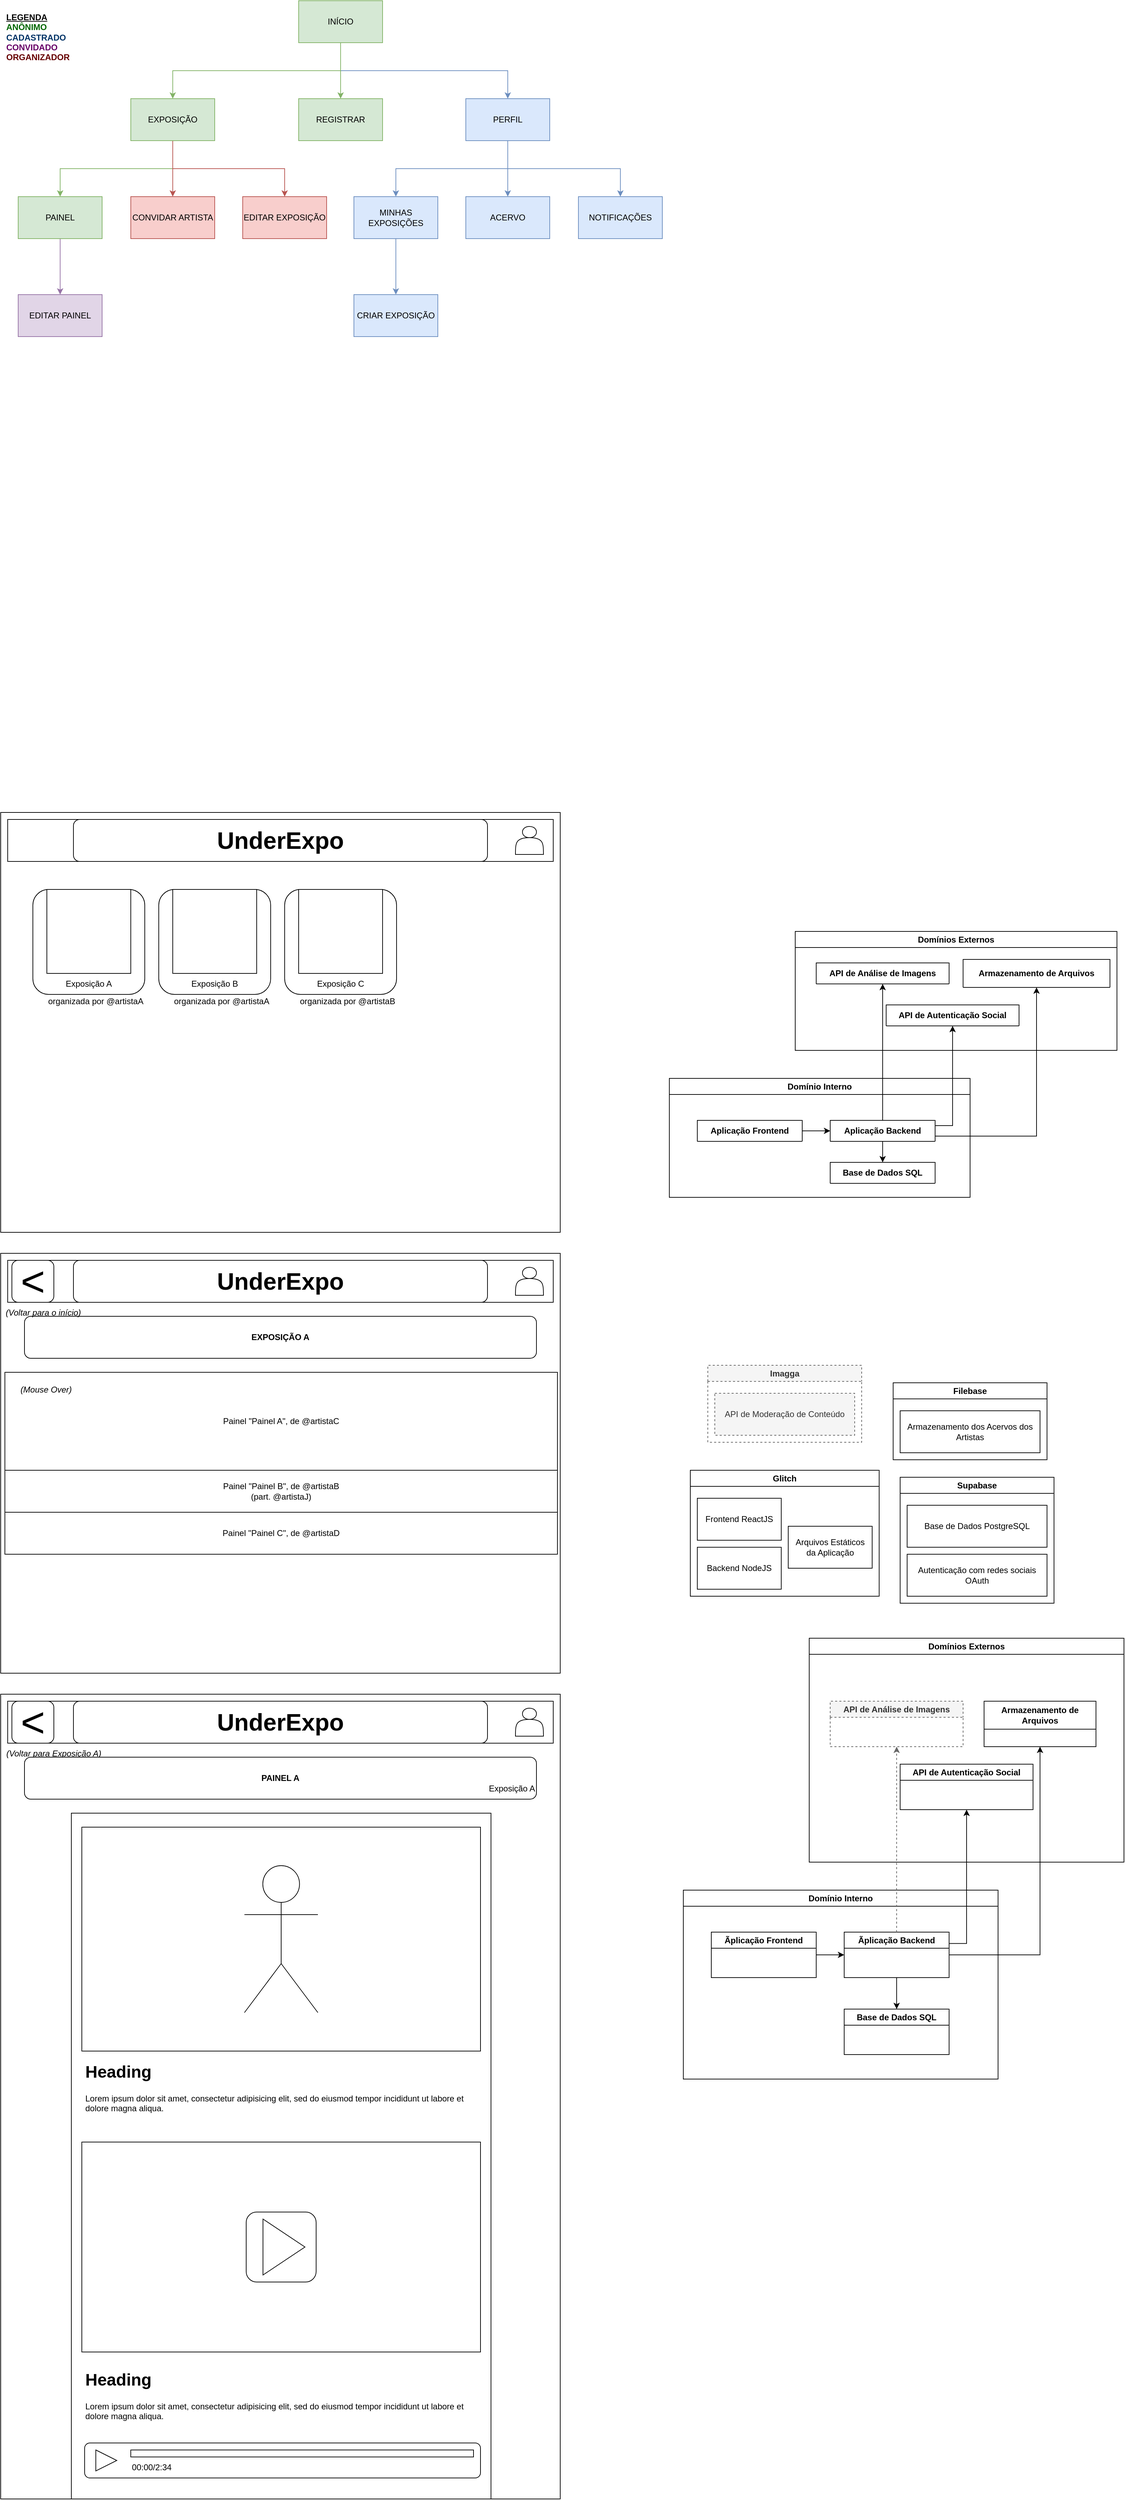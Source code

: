 <mxfile version="21.6.8" type="github">
  <diagram name="Página-1" id="jZxrRITYODzHujeGRhK7">
    <mxGraphModel dx="1393" dy="1935" grid="1" gridSize="10" guides="1" tooltips="1" connect="1" arrows="1" fold="1" page="1" pageScale="1" pageWidth="827" pageHeight="1169" math="0" shadow="0">
      <root>
        <mxCell id="0" />
        <mxCell id="1" parent="0" />
        <mxCell id="nsG4SFN4w8CyHGUnCmbV-1" value="" style="rounded=0;whiteSpace=wrap;html=1;" parent="1" vertex="1">
          <mxGeometry x="14" y="20" width="800" height="600" as="geometry" />
        </mxCell>
        <mxCell id="nsG4SFN4w8CyHGUnCmbV-2" value="" style="rounded=0;whiteSpace=wrap;html=1;" parent="1" vertex="1">
          <mxGeometry x="24" y="30" width="780" height="60" as="geometry" />
        </mxCell>
        <mxCell id="nsG4SFN4w8CyHGUnCmbV-3" value="" style="shape=actor;whiteSpace=wrap;html=1;" parent="1" vertex="1">
          <mxGeometry x="750" y="40" width="40" height="40" as="geometry" />
        </mxCell>
        <mxCell id="nsG4SFN4w8CyHGUnCmbV-12" value="" style="group" parent="1" vertex="1" connectable="0">
          <mxGeometry x="60" y="130" width="160" height="170" as="geometry" />
        </mxCell>
        <mxCell id="nsG4SFN4w8CyHGUnCmbV-4" value="" style="rounded=1;whiteSpace=wrap;html=1;" parent="nsG4SFN4w8CyHGUnCmbV-12" vertex="1">
          <mxGeometry width="160" height="150" as="geometry" />
        </mxCell>
        <mxCell id="nsG4SFN4w8CyHGUnCmbV-5" value="" style="whiteSpace=wrap;html=1;aspect=fixed;" parent="nsG4SFN4w8CyHGUnCmbV-12" vertex="1">
          <mxGeometry x="20" width="120" height="120" as="geometry" />
        </mxCell>
        <mxCell id="nsG4SFN4w8CyHGUnCmbV-6" value="Exposição A" style="text;html=1;strokeColor=none;fillColor=none;align=center;verticalAlign=middle;whiteSpace=wrap;rounded=0;" parent="nsG4SFN4w8CyHGUnCmbV-12" vertex="1">
          <mxGeometry x="20" y="120" width="120" height="30" as="geometry" />
        </mxCell>
        <mxCell id="nsG4SFN4w8CyHGUnCmbV-7" value="organizada por @artistaA" style="text;html=1;strokeColor=none;fillColor=none;align=center;verticalAlign=middle;whiteSpace=wrap;rounded=0;" parent="nsG4SFN4w8CyHGUnCmbV-12" vertex="1">
          <mxGeometry x="20" y="150" width="140" height="20" as="geometry" />
        </mxCell>
        <mxCell id="nsG4SFN4w8CyHGUnCmbV-13" value="" style="group" parent="1" vertex="1" connectable="0">
          <mxGeometry x="240" y="130" width="160" height="170" as="geometry" />
        </mxCell>
        <mxCell id="nsG4SFN4w8CyHGUnCmbV-14" value="" style="rounded=1;whiteSpace=wrap;html=1;" parent="nsG4SFN4w8CyHGUnCmbV-13" vertex="1">
          <mxGeometry width="160" height="150" as="geometry" />
        </mxCell>
        <mxCell id="nsG4SFN4w8CyHGUnCmbV-15" value="" style="whiteSpace=wrap;html=1;aspect=fixed;" parent="nsG4SFN4w8CyHGUnCmbV-13" vertex="1">
          <mxGeometry x="20" width="120" height="120" as="geometry" />
        </mxCell>
        <mxCell id="nsG4SFN4w8CyHGUnCmbV-16" value="Exposição B" style="text;html=1;strokeColor=none;fillColor=none;align=center;verticalAlign=middle;whiteSpace=wrap;rounded=0;" parent="nsG4SFN4w8CyHGUnCmbV-13" vertex="1">
          <mxGeometry x="20" y="120" width="120" height="30" as="geometry" />
        </mxCell>
        <mxCell id="nsG4SFN4w8CyHGUnCmbV-17" value="organizada por @artistaA" style="text;html=1;strokeColor=none;fillColor=none;align=center;verticalAlign=middle;whiteSpace=wrap;rounded=0;" parent="nsG4SFN4w8CyHGUnCmbV-13" vertex="1">
          <mxGeometry x="20" y="150" width="140" height="20" as="geometry" />
        </mxCell>
        <mxCell id="nsG4SFN4w8CyHGUnCmbV-18" value="" style="group" parent="1" vertex="1" connectable="0">
          <mxGeometry x="420" y="130" width="160" height="170" as="geometry" />
        </mxCell>
        <mxCell id="nsG4SFN4w8CyHGUnCmbV-19" value="" style="rounded=1;whiteSpace=wrap;html=1;" parent="nsG4SFN4w8CyHGUnCmbV-18" vertex="1">
          <mxGeometry width="160" height="150" as="geometry" />
        </mxCell>
        <mxCell id="nsG4SFN4w8CyHGUnCmbV-20" value="" style="whiteSpace=wrap;html=1;aspect=fixed;" parent="nsG4SFN4w8CyHGUnCmbV-18" vertex="1">
          <mxGeometry x="20" width="120" height="120" as="geometry" />
        </mxCell>
        <mxCell id="nsG4SFN4w8CyHGUnCmbV-21" value="Exposição C" style="text;html=1;strokeColor=none;fillColor=none;align=center;verticalAlign=middle;whiteSpace=wrap;rounded=0;" parent="nsG4SFN4w8CyHGUnCmbV-18" vertex="1">
          <mxGeometry x="20" y="120" width="120" height="30" as="geometry" />
        </mxCell>
        <mxCell id="nsG4SFN4w8CyHGUnCmbV-22" value="organizada por @artistaB" style="text;html=1;strokeColor=none;fillColor=none;align=center;verticalAlign=middle;whiteSpace=wrap;rounded=0;" parent="nsG4SFN4w8CyHGUnCmbV-18" vertex="1">
          <mxGeometry x="20" y="150" width="140" height="20" as="geometry" />
        </mxCell>
        <mxCell id="nsG4SFN4w8CyHGUnCmbV-23" value="" style="rounded=0;whiteSpace=wrap;html=1;" parent="1" vertex="1">
          <mxGeometry x="14" y="650" width="800" height="600" as="geometry" />
        </mxCell>
        <mxCell id="nsG4SFN4w8CyHGUnCmbV-24" value="" style="rounded=0;whiteSpace=wrap;html=1;" parent="1" vertex="1">
          <mxGeometry x="24" y="660" width="780" height="60" as="geometry" />
        </mxCell>
        <mxCell id="nsG4SFN4w8CyHGUnCmbV-25" value="" style="shape=actor;whiteSpace=wrap;html=1;" parent="1" vertex="1">
          <mxGeometry x="750" y="670" width="40" height="40" as="geometry" />
        </mxCell>
        <mxCell id="nsG4SFN4w8CyHGUnCmbV-41" value="Painel &quot;Painel A&quot;, de @artistaC" style="rounded=0;whiteSpace=wrap;html=1;" parent="1" vertex="1">
          <mxGeometry x="20" y="820" width="790" height="140" as="geometry" />
        </mxCell>
        <mxCell id="nsG4SFN4w8CyHGUnCmbV-42" value="Painel &quot;Painel B&quot;, de @artistaB&lt;br&gt;(part. @artistaJ)" style="rounded=0;whiteSpace=wrap;html=1;" parent="1" vertex="1">
          <mxGeometry x="20" y="960" width="790" height="60" as="geometry" />
        </mxCell>
        <mxCell id="nsG4SFN4w8CyHGUnCmbV-43" value="Painel &quot;Painel C&quot;, de @artistaD" style="rounded=0;whiteSpace=wrap;html=1;" parent="1" vertex="1">
          <mxGeometry x="20" y="1020" width="790" height="60" as="geometry" />
        </mxCell>
        <mxCell id="YdURDwBkvDnr7bcNllAU-1" value="(Mouse Over)" style="text;html=1;strokeColor=none;fillColor=none;align=center;verticalAlign=middle;whiteSpace=wrap;rounded=0;fontStyle=2" parent="1" vertex="1">
          <mxGeometry x="24" y="830" width="110" height="30" as="geometry" />
        </mxCell>
        <mxCell id="YdURDwBkvDnr7bcNllAU-2" value="" style="rounded=0;whiteSpace=wrap;html=1;" parent="1" vertex="1">
          <mxGeometry x="14" y="1280" width="800" height="1150" as="geometry" />
        </mxCell>
        <mxCell id="YdURDwBkvDnr7bcNllAU-3" value="" style="rounded=0;whiteSpace=wrap;html=1;" parent="1" vertex="1">
          <mxGeometry x="24" y="1290" width="780" height="60" as="geometry" />
        </mxCell>
        <mxCell id="YdURDwBkvDnr7bcNllAU-4" value="" style="shape=actor;whiteSpace=wrap;html=1;" parent="1" vertex="1">
          <mxGeometry x="750" y="1300" width="40" height="40" as="geometry" />
        </mxCell>
        <mxCell id="YdURDwBkvDnr7bcNllAU-5" value="" style="rounded=0;whiteSpace=wrap;html=1;" parent="1" vertex="1">
          <mxGeometry x="115" y="1450" width="600" height="980" as="geometry" />
        </mxCell>
        <mxCell id="YdURDwBkvDnr7bcNllAU-9" value="&amp;lt;" style="rounded=1;whiteSpace=wrap;html=1;fontSize=60;fontStyle=0" parent="1" vertex="1">
          <mxGeometry x="30" y="660" width="60" height="60" as="geometry" />
        </mxCell>
        <mxCell id="YdURDwBkvDnr7bcNllAU-11" value="EXPOSIÇÃO A" style="rounded=1;whiteSpace=wrap;html=1;fontStyle=1" parent="1" vertex="1">
          <mxGeometry x="48" y="740" width="732" height="60" as="geometry" />
        </mxCell>
        <mxCell id="YdURDwBkvDnr7bcNllAU-12" value="UnderExpo" style="rounded=1;whiteSpace=wrap;html=1;fontSize=34;fontStyle=1" parent="1" vertex="1">
          <mxGeometry x="118" y="30" width="592" height="60" as="geometry" />
        </mxCell>
        <mxCell id="YdURDwBkvDnr7bcNllAU-13" value="UnderExpo" style="rounded=1;whiteSpace=wrap;html=1;fontSize=34;fontStyle=1" parent="1" vertex="1">
          <mxGeometry x="118" y="660" width="592" height="60" as="geometry" />
        </mxCell>
        <mxCell id="YdURDwBkvDnr7bcNllAU-10" value="(Voltar para o início)" style="text;html=1;strokeColor=none;fillColor=none;align=center;verticalAlign=middle;whiteSpace=wrap;rounded=0;fontStyle=2" parent="1" vertex="1">
          <mxGeometry x="20" y="720" width="110" height="30" as="geometry" />
        </mxCell>
        <mxCell id="YdURDwBkvDnr7bcNllAU-14" value="&amp;lt;" style="rounded=1;whiteSpace=wrap;html=1;fontSize=60;fontStyle=0" parent="1" vertex="1">
          <mxGeometry x="30" y="1290" width="60" height="60" as="geometry" />
        </mxCell>
        <mxCell id="YdURDwBkvDnr7bcNllAU-15" value="(Voltar para Exposição A)" style="text;html=1;strokeColor=none;fillColor=none;align=center;verticalAlign=middle;whiteSpace=wrap;rounded=0;fontStyle=2" parent="1" vertex="1">
          <mxGeometry x="20" y="1350" width="140" height="30" as="geometry" />
        </mxCell>
        <mxCell id="YdURDwBkvDnr7bcNllAU-16" value="UnderExpo" style="rounded=1;whiteSpace=wrap;html=1;fontSize=34;fontStyle=1" parent="1" vertex="1">
          <mxGeometry x="118" y="1290" width="592" height="60" as="geometry" />
        </mxCell>
        <mxCell id="YdURDwBkvDnr7bcNllAU-17" value="&lt;b&gt;PAINEL A&lt;/b&gt;" style="rounded=1;whiteSpace=wrap;html=1;" parent="1" vertex="1">
          <mxGeometry x="48" y="1370" width="732" height="60" as="geometry" />
        </mxCell>
        <mxCell id="YdURDwBkvDnr7bcNllAU-18" value="Exposição A" style="text;html=1;strokeColor=none;fillColor=none;align=center;verticalAlign=middle;whiteSpace=wrap;rounded=0;" parent="1" vertex="1">
          <mxGeometry x="710" y="1400" width="70" height="30" as="geometry" />
        </mxCell>
        <mxCell id="YdURDwBkvDnr7bcNllAU-19" value="" style="rounded=0;whiteSpace=wrap;html=1;" parent="1" vertex="1">
          <mxGeometry x="130" y="1470" width="570" height="320" as="geometry" />
        </mxCell>
        <mxCell id="YdURDwBkvDnr7bcNllAU-22" value="&lt;h1&gt;Heading&lt;/h1&gt;&lt;p&gt;Lorem ipsum dolor sit amet, consectetur adipisicing elit, sed do eiusmod tempor incididunt ut labore et dolore magna aliqua.&lt;/p&gt;" style="text;html=1;strokeColor=none;fillColor=none;spacing=5;spacingTop=-20;whiteSpace=wrap;overflow=hidden;rounded=0;" parent="1" vertex="1">
          <mxGeometry x="130" y="1800" width="570" height="90" as="geometry" />
        </mxCell>
        <mxCell id="YdURDwBkvDnr7bcNllAU-23" value="" style="shape=umlActor;verticalLabelPosition=bottom;verticalAlign=top;html=1;outlineConnect=0;" parent="1" vertex="1">
          <mxGeometry x="362.5" y="1525" width="105" height="210" as="geometry" />
        </mxCell>
        <mxCell id="YdURDwBkvDnr7bcNllAU-26" value="" style="rounded=0;whiteSpace=wrap;html=1;" parent="1" vertex="1">
          <mxGeometry x="130" y="1920" width="570" height="300" as="geometry" />
        </mxCell>
        <mxCell id="YdURDwBkvDnr7bcNllAU-28" value="" style="rounded=1;whiteSpace=wrap;html=1;" parent="1" vertex="1">
          <mxGeometry x="365" y="2020" width="100" height="100" as="geometry" />
        </mxCell>
        <mxCell id="YdURDwBkvDnr7bcNllAU-27" value="" style="triangle;whiteSpace=wrap;html=1;" parent="1" vertex="1">
          <mxGeometry x="389" y="2030" width="60" height="80" as="geometry" />
        </mxCell>
        <mxCell id="eiwopz54YtpzqFGHvRDo-4" value="Domínio Interno" style="swimlane;whiteSpace=wrap;html=1;" parent="1" vertex="1">
          <mxGeometry x="970" y="400" width="430" height="170" as="geometry">
            <mxRectangle x="970" y="220" width="130" height="30" as="alternateBounds" />
          </mxGeometry>
        </mxCell>
        <mxCell id="eiwopz54YtpzqFGHvRDo-2" value="Aplicação Backend" style="swimlane;whiteSpace=wrap;html=1;startSize=30;" parent="eiwopz54YtpzqFGHvRDo-4" vertex="1" collapsed="1">
          <mxGeometry x="230" y="60" width="150" height="30" as="geometry">
            <mxRectangle x="230" y="60" width="150" height="65" as="alternateBounds" />
          </mxGeometry>
        </mxCell>
        <mxCell id="eiwopz54YtpzqFGHvRDo-5" value="Base de Dados SQL" style="swimlane;whiteSpace=wrap;html=1;startSize=30;" parent="eiwopz54YtpzqFGHvRDo-4" vertex="1" collapsed="1">
          <mxGeometry x="230" y="120" width="150" height="30" as="geometry">
            <mxRectangle x="230" y="170" width="150" height="65" as="alternateBounds" />
          </mxGeometry>
        </mxCell>
        <mxCell id="eiwopz54YtpzqFGHvRDo-6" value="" style="edgeStyle=orthogonalEdgeStyle;rounded=0;orthogonalLoop=1;jettySize=auto;html=1;entryX=0.5;entryY=0;entryDx=0;entryDy=0;exitX=0.5;exitY=1;exitDx=0;exitDy=0;" parent="eiwopz54YtpzqFGHvRDo-4" source="eiwopz54YtpzqFGHvRDo-2" target="eiwopz54YtpzqFGHvRDo-5" edge="1">
          <mxGeometry relative="1" as="geometry" />
        </mxCell>
        <mxCell id="eiwopz54YtpzqFGHvRDo-1" value="Aplicação Frontend" style="swimlane;whiteSpace=wrap;html=1;startSize=30;" parent="eiwopz54YtpzqFGHvRDo-4" vertex="1" collapsed="1">
          <mxGeometry x="40" y="60" width="150" height="30" as="geometry">
            <mxRectangle x="40" y="60" width="150" height="65" as="alternateBounds" />
          </mxGeometry>
        </mxCell>
        <mxCell id="eiwopz54YtpzqFGHvRDo-3" value="" style="edgeStyle=orthogonalEdgeStyle;rounded=0;orthogonalLoop=1;jettySize=auto;html=1;" parent="eiwopz54YtpzqFGHvRDo-4" source="eiwopz54YtpzqFGHvRDo-1" target="eiwopz54YtpzqFGHvRDo-2" edge="1">
          <mxGeometry relative="1" as="geometry" />
        </mxCell>
        <mxCell id="eiwopz54YtpzqFGHvRDo-9" value="" style="edgeStyle=orthogonalEdgeStyle;rounded=0;orthogonalLoop=1;jettySize=auto;html=1;exitX=1;exitY=0.75;exitDx=0;exitDy=0;" parent="1" source="eiwopz54YtpzqFGHvRDo-2" target="eiwopz54YtpzqFGHvRDo-8" edge="1">
          <mxGeometry relative="1" as="geometry" />
        </mxCell>
        <mxCell id="eiwopz54YtpzqFGHvRDo-12" value="" style="edgeStyle=orthogonalEdgeStyle;rounded=0;orthogonalLoop=1;jettySize=auto;html=1;" parent="1" source="eiwopz54YtpzqFGHvRDo-2" target="eiwopz54YtpzqFGHvRDo-11" edge="1">
          <mxGeometry relative="1" as="geometry" />
        </mxCell>
        <mxCell id="eiwopz54YtpzqFGHvRDo-13" value="Domínios Externos" style="swimlane;whiteSpace=wrap;html=1;" parent="1" vertex="1">
          <mxGeometry x="1150" y="190" width="460" height="170" as="geometry">
            <mxRectangle x="1150" width="150" height="30" as="alternateBounds" />
          </mxGeometry>
        </mxCell>
        <mxCell id="eiwopz54YtpzqFGHvRDo-8" value="Armazenamento de Arquivos" style="swimlane;whiteSpace=wrap;html=1;startSize=40;" parent="eiwopz54YtpzqFGHvRDo-13" vertex="1" collapsed="1">
          <mxGeometry x="240" y="40" width="210" height="40" as="geometry">
            <mxRectangle x="250" y="90" width="160" height="65" as="alternateBounds" />
          </mxGeometry>
        </mxCell>
        <mxCell id="eiwopz54YtpzqFGHvRDo-11" value="API de Análise de Imagens" style="swimlane;whiteSpace=wrap;html=1;startSize=30;" parent="eiwopz54YtpzqFGHvRDo-13" vertex="1" collapsed="1">
          <mxGeometry x="30" y="45" width="190" height="30" as="geometry">
            <mxRectangle x="30" y="90" width="190" height="65" as="alternateBounds" />
          </mxGeometry>
        </mxCell>
        <mxCell id="Npy8uSVx4knMwKaDxJxd-1" value="API de Autenticação Social" style="swimlane;whiteSpace=wrap;html=1;startSize=30;" parent="eiwopz54YtpzqFGHvRDo-13" vertex="1" collapsed="1">
          <mxGeometry x="130" y="105" width="190" height="30" as="geometry">
            <mxRectangle x="130" y="180" width="190" height="65" as="alternateBounds" />
          </mxGeometry>
        </mxCell>
        <mxCell id="Npy8uSVx4knMwKaDxJxd-2" style="edgeStyle=orthogonalEdgeStyle;rounded=0;orthogonalLoop=1;jettySize=auto;html=1;exitX=1;exitY=0.25;exitDx=0;exitDy=0;entryX=0.5;entryY=1;entryDx=0;entryDy=0;" parent="1" source="eiwopz54YtpzqFGHvRDo-2" target="Npy8uSVx4knMwKaDxJxd-1" edge="1">
          <mxGeometry relative="1" as="geometry" />
        </mxCell>
        <mxCell id="Npy8uSVx4knMwKaDxJxd-3" value="Glitch" style="swimlane;whiteSpace=wrap;html=1;" parent="1" vertex="1">
          <mxGeometry x="1000" y="960" width="270" height="180" as="geometry" />
        </mxCell>
        <mxCell id="Npy8uSVx4knMwKaDxJxd-4" value="Frontend ReactJS" style="rounded=0;whiteSpace=wrap;html=1;" parent="Npy8uSVx4knMwKaDxJxd-3" vertex="1">
          <mxGeometry x="10" y="40" width="120" height="60" as="geometry" />
        </mxCell>
        <mxCell id="Npy8uSVx4knMwKaDxJxd-5" value="Backend NodeJS" style="rounded=0;whiteSpace=wrap;html=1;" parent="Npy8uSVx4knMwKaDxJxd-3" vertex="1">
          <mxGeometry x="10" y="110" width="120" height="60" as="geometry" />
        </mxCell>
        <mxCell id="Npy8uSVx4knMwKaDxJxd-6" value="Arquivos Estáticos&lt;br&gt;da Aplicação" style="rounded=0;whiteSpace=wrap;html=1;" parent="Npy8uSVx4knMwKaDxJxd-3" vertex="1">
          <mxGeometry x="140" y="80" width="120" height="60" as="geometry" />
        </mxCell>
        <mxCell id="Npy8uSVx4knMwKaDxJxd-7" value="Imagga" style="swimlane;whiteSpace=wrap;html=1;dashed=1;fillColor=#f5f5f5;fontColor=#333333;strokeColor=#666666;" parent="1" vertex="1">
          <mxGeometry x="1025" y="810" width="220" height="110" as="geometry" />
        </mxCell>
        <mxCell id="Npy8uSVx4knMwKaDxJxd-8" value="API de Moderação de Conteúdo" style="rounded=0;whiteSpace=wrap;html=1;dashed=1;fillColor=#f5f5f5;fontColor=#333333;strokeColor=#666666;" parent="Npy8uSVx4knMwKaDxJxd-7" vertex="1">
          <mxGeometry x="10" y="40" width="200" height="60" as="geometry" />
        </mxCell>
        <mxCell id="Npy8uSVx4knMwKaDxJxd-12" value="Filebase" style="swimlane;whiteSpace=wrap;html=1;" parent="1" vertex="1">
          <mxGeometry x="1290" y="835" width="220" height="110" as="geometry" />
        </mxCell>
        <mxCell id="Npy8uSVx4knMwKaDxJxd-13" value="Armazenamento dos Acervos dos Artistas" style="rounded=0;whiteSpace=wrap;html=1;" parent="Npy8uSVx4knMwKaDxJxd-12" vertex="1">
          <mxGeometry x="10" y="40" width="200" height="60" as="geometry" />
        </mxCell>
        <mxCell id="Npy8uSVx4knMwKaDxJxd-14" value="Supabase" style="swimlane;whiteSpace=wrap;html=1;" parent="1" vertex="1">
          <mxGeometry x="1300" y="970" width="220" height="180" as="geometry" />
        </mxCell>
        <mxCell id="Npy8uSVx4knMwKaDxJxd-15" value="Base de Dados PostgreSQL" style="rounded=0;whiteSpace=wrap;html=1;" parent="Npy8uSVx4knMwKaDxJxd-14" vertex="1">
          <mxGeometry x="10" y="40" width="200" height="60" as="geometry" />
        </mxCell>
        <mxCell id="Npy8uSVx4knMwKaDxJxd-16" value="Autenticação com redes sociais OAuth" style="rounded=0;whiteSpace=wrap;html=1;" parent="Npy8uSVx4knMwKaDxJxd-14" vertex="1">
          <mxGeometry x="10" y="110" width="200" height="60" as="geometry" />
        </mxCell>
        <mxCell id="Npy8uSVx4knMwKaDxJxd-17" value="Domínio Interno" style="swimlane;whiteSpace=wrap;html=1;" parent="1" vertex="1">
          <mxGeometry x="990" y="1560" width="450" height="270" as="geometry">
            <mxRectangle x="970" y="220" width="130" height="30" as="alternateBounds" />
          </mxGeometry>
        </mxCell>
        <mxCell id="Npy8uSVx4knMwKaDxJxd-18" value="Ãplicação Backend" style="swimlane;whiteSpace=wrap;html=1;" parent="Npy8uSVx4knMwKaDxJxd-17" vertex="1">
          <mxGeometry x="230" y="60" width="150" height="65" as="geometry" />
        </mxCell>
        <mxCell id="Npy8uSVx4knMwKaDxJxd-19" value="Base de Dados SQL" style="swimlane;whiteSpace=wrap;html=1;" parent="Npy8uSVx4knMwKaDxJxd-17" vertex="1">
          <mxGeometry x="230" y="170" width="150" height="65" as="geometry">
            <mxRectangle x="230" y="170" width="150" height="30" as="alternateBounds" />
          </mxGeometry>
        </mxCell>
        <mxCell id="Npy8uSVx4knMwKaDxJxd-20" value="" style="edgeStyle=orthogonalEdgeStyle;rounded=0;orthogonalLoop=1;jettySize=auto;html=1;entryX=0.5;entryY=0;entryDx=0;entryDy=0;exitX=0.5;exitY=1;exitDx=0;exitDy=0;" parent="Npy8uSVx4knMwKaDxJxd-17" source="Npy8uSVx4knMwKaDxJxd-18" target="Npy8uSVx4knMwKaDxJxd-19" edge="1">
          <mxGeometry relative="1" as="geometry" />
        </mxCell>
        <mxCell id="Npy8uSVx4knMwKaDxJxd-21" value="Ãplicação Frontend" style="swimlane;whiteSpace=wrap;html=1;" parent="Npy8uSVx4knMwKaDxJxd-17" vertex="1">
          <mxGeometry x="40" y="60" width="150" height="65" as="geometry" />
        </mxCell>
        <mxCell id="Npy8uSVx4knMwKaDxJxd-22" value="" style="edgeStyle=orthogonalEdgeStyle;rounded=0;orthogonalLoop=1;jettySize=auto;html=1;" parent="Npy8uSVx4knMwKaDxJxd-17" source="Npy8uSVx4knMwKaDxJxd-21" target="Npy8uSVx4knMwKaDxJxd-18" edge="1">
          <mxGeometry relative="1" as="geometry" />
        </mxCell>
        <mxCell id="Npy8uSVx4knMwKaDxJxd-23" value="" style="edgeStyle=orthogonalEdgeStyle;rounded=0;orthogonalLoop=1;jettySize=auto;html=1;" parent="1" source="Npy8uSVx4knMwKaDxJxd-18" target="Npy8uSVx4knMwKaDxJxd-26" edge="1">
          <mxGeometry relative="1" as="geometry" />
        </mxCell>
        <mxCell id="Npy8uSVx4knMwKaDxJxd-24" value="" style="edgeStyle=orthogonalEdgeStyle;rounded=0;orthogonalLoop=1;jettySize=auto;html=1;dashed=1;fillColor=#f5f5f5;strokeColor=#666666;" parent="1" source="Npy8uSVx4knMwKaDxJxd-18" target="Npy8uSVx4knMwKaDxJxd-27" edge="1">
          <mxGeometry relative="1" as="geometry" />
        </mxCell>
        <mxCell id="Npy8uSVx4knMwKaDxJxd-25" value="Domínios Externos" style="swimlane;whiteSpace=wrap;html=1;" parent="1" vertex="1">
          <mxGeometry x="1170" y="1200" width="450" height="320" as="geometry">
            <mxRectangle x="1150" width="150" height="30" as="alternateBounds" />
          </mxGeometry>
        </mxCell>
        <mxCell id="Npy8uSVx4knMwKaDxJxd-26" value="Armazenamento de Arquivos" style="swimlane;whiteSpace=wrap;html=1;startSize=40;" parent="Npy8uSVx4knMwKaDxJxd-25" vertex="1">
          <mxGeometry x="250" y="90" width="160" height="65" as="geometry" />
        </mxCell>
        <mxCell id="Npy8uSVx4knMwKaDxJxd-27" value="API de Análise de Imagens" style="swimlane;whiteSpace=wrap;html=1;fillColor=#f5f5f5;fontColor=#333333;strokeColor=#666666;dashed=1;" parent="Npy8uSVx4knMwKaDxJxd-25" vertex="1">
          <mxGeometry x="30" y="90" width="190" height="65" as="geometry" />
        </mxCell>
        <mxCell id="Npy8uSVx4knMwKaDxJxd-28" value="API de Autenticação Social" style="swimlane;whiteSpace=wrap;html=1;" parent="Npy8uSVx4knMwKaDxJxd-25" vertex="1">
          <mxGeometry x="130" y="180" width="190" height="65" as="geometry" />
        </mxCell>
        <mxCell id="Npy8uSVx4knMwKaDxJxd-29" style="edgeStyle=orthogonalEdgeStyle;rounded=0;orthogonalLoop=1;jettySize=auto;html=1;exitX=1;exitY=0.25;exitDx=0;exitDy=0;entryX=0.5;entryY=1;entryDx=0;entryDy=0;" parent="1" source="Npy8uSVx4knMwKaDxJxd-18" target="Npy8uSVx4knMwKaDxJxd-28" edge="1">
          <mxGeometry relative="1" as="geometry" />
        </mxCell>
        <mxCell id="Npy8uSVx4knMwKaDxJxd-30" value="&lt;h1&gt;Heading&lt;/h1&gt;&lt;p&gt;Lorem ipsum dolor sit amet, consectetur adipisicing elit, sed do eiusmod tempor incididunt ut labore et dolore magna aliqua.&lt;/p&gt;" style="text;html=1;strokeColor=none;fillColor=none;spacing=5;spacingTop=-20;whiteSpace=wrap;overflow=hidden;rounded=0;" parent="1" vertex="1">
          <mxGeometry x="130" y="2240" width="570" height="90" as="geometry" />
        </mxCell>
        <mxCell id="Npy8uSVx4knMwKaDxJxd-31" value="" style="rounded=1;whiteSpace=wrap;html=1;" parent="1" vertex="1">
          <mxGeometry x="134" y="2350" width="566" height="50" as="geometry" />
        </mxCell>
        <mxCell id="Npy8uSVx4knMwKaDxJxd-32" value="" style="triangle;whiteSpace=wrap;html=1;" parent="1" vertex="1">
          <mxGeometry x="150" y="2360" width="30" height="30" as="geometry" />
        </mxCell>
        <mxCell id="Npy8uSVx4knMwKaDxJxd-33" value="" style="rounded=0;whiteSpace=wrap;html=1;" parent="1" vertex="1">
          <mxGeometry x="200" y="2360" width="490" height="10" as="geometry" />
        </mxCell>
        <mxCell id="Npy8uSVx4knMwKaDxJxd-35" value="00:00/2:34" style="text;html=1;strokeColor=none;fillColor=none;align=center;verticalAlign=middle;whiteSpace=wrap;rounded=0;" parent="1" vertex="1">
          <mxGeometry x="200" y="2370" width="60" height="30" as="geometry" />
        </mxCell>
        <mxCell id="k7rSNHdwuy9ZK3j56ABv-4" value="" style="edgeStyle=orthogonalEdgeStyle;rounded=0;orthogonalLoop=1;jettySize=auto;html=1;exitX=0.5;exitY=1;exitDx=0;exitDy=0;fillColor=#d5e8d4;strokeColor=#82b366;" edge="1" parent="1" source="k7rSNHdwuy9ZK3j56ABv-2" target="k7rSNHdwuy9ZK3j56ABv-3">
          <mxGeometry relative="1" as="geometry" />
        </mxCell>
        <mxCell id="k7rSNHdwuy9ZK3j56ABv-8" value="" style="edgeStyle=orthogonalEdgeStyle;rounded=0;orthogonalLoop=1;jettySize=auto;html=1;fillColor=#dae8fc;strokeColor=#6c8ebf;exitX=0.5;exitY=1;exitDx=0;exitDy=0;" edge="1" parent="1" source="k7rSNHdwuy9ZK3j56ABv-2" target="k7rSNHdwuy9ZK3j56ABv-7">
          <mxGeometry relative="1" as="geometry" />
        </mxCell>
        <mxCell id="k7rSNHdwuy9ZK3j56ABv-23" value="" style="edgeStyle=orthogonalEdgeStyle;rounded=0;orthogonalLoop=1;jettySize=auto;html=1;fillColor=#d5e8d4;strokeColor=#82b366;" edge="1" parent="1" source="k7rSNHdwuy9ZK3j56ABv-2" target="k7rSNHdwuy9ZK3j56ABv-22">
          <mxGeometry relative="1" as="geometry" />
        </mxCell>
        <mxCell id="k7rSNHdwuy9ZK3j56ABv-37" value="" style="edgeStyle=orthogonalEdgeStyle;rounded=0;orthogonalLoop=1;jettySize=auto;html=1;fillColor=#dae8fc;strokeColor=#6c8ebf;exitX=0.5;exitY=1;exitDx=0;exitDy=0;" edge="1" parent="1" source="k7rSNHdwuy9ZK3j56ABv-7" target="k7rSNHdwuy9ZK3j56ABv-36">
          <mxGeometry relative="1" as="geometry" />
        </mxCell>
        <mxCell id="k7rSNHdwuy9ZK3j56ABv-2" value="INÍCIO" style="rounded=0;whiteSpace=wrap;html=1;fillColor=#d5e8d4;strokeColor=#82b366;" vertex="1" parent="1">
          <mxGeometry x="440" y="-1140" width="120" height="60" as="geometry" />
        </mxCell>
        <mxCell id="k7rSNHdwuy9ZK3j56ABv-6" value="" style="edgeStyle=orthogonalEdgeStyle;rounded=0;orthogonalLoop=1;jettySize=auto;html=1;fillColor=#d5e8d4;strokeColor=#82b366;exitX=0.5;exitY=1;exitDx=0;exitDy=0;" edge="1" parent="1" source="k7rSNHdwuy9ZK3j56ABv-3" target="k7rSNHdwuy9ZK3j56ABv-5">
          <mxGeometry relative="1" as="geometry" />
        </mxCell>
        <mxCell id="k7rSNHdwuy9ZK3j56ABv-15" value="" style="edgeStyle=orthogonalEdgeStyle;rounded=0;orthogonalLoop=1;jettySize=auto;html=1;exitX=0.5;exitY=1;exitDx=0;exitDy=0;fillColor=#f8cecc;strokeColor=#b85450;" edge="1" parent="1" source="k7rSNHdwuy9ZK3j56ABv-3" target="k7rSNHdwuy9ZK3j56ABv-14">
          <mxGeometry relative="1" as="geometry" />
        </mxCell>
        <mxCell id="k7rSNHdwuy9ZK3j56ABv-34" value="" style="edgeStyle=orthogonalEdgeStyle;rounded=0;orthogonalLoop=1;jettySize=auto;html=1;exitX=0.5;exitY=1;exitDx=0;exitDy=0;fillColor=#f8cecc;strokeColor=#b85450;" edge="1" parent="1" source="k7rSNHdwuy9ZK3j56ABv-3" target="k7rSNHdwuy9ZK3j56ABv-33">
          <mxGeometry relative="1" as="geometry" />
        </mxCell>
        <mxCell id="k7rSNHdwuy9ZK3j56ABv-3" value="EXPOSIÇÃO" style="rounded=0;whiteSpace=wrap;html=1;fillColor=#d5e8d4;strokeColor=#82b366;" vertex="1" parent="1">
          <mxGeometry x="200" y="-1000" width="120" height="60" as="geometry" />
        </mxCell>
        <mxCell id="k7rSNHdwuy9ZK3j56ABv-21" value="" style="edgeStyle=orthogonalEdgeStyle;rounded=0;orthogonalLoop=1;jettySize=auto;html=1;fillColor=#e1d5e7;strokeColor=#9673a6;" edge="1" parent="1" source="k7rSNHdwuy9ZK3j56ABv-5" target="k7rSNHdwuy9ZK3j56ABv-20">
          <mxGeometry relative="1" as="geometry" />
        </mxCell>
        <mxCell id="k7rSNHdwuy9ZK3j56ABv-5" value="PAINEL" style="rounded=0;whiteSpace=wrap;html=1;fillColor=#d5e8d4;strokeColor=#82b366;" vertex="1" parent="1">
          <mxGeometry x="39" y="-860" width="120" height="60" as="geometry" />
        </mxCell>
        <mxCell id="k7rSNHdwuy9ZK3j56ABv-10" value="" style="edgeStyle=orthogonalEdgeStyle;rounded=0;orthogonalLoop=1;jettySize=auto;html=1;fillColor=#dae8fc;strokeColor=#6c8ebf;" edge="1" parent="1" source="k7rSNHdwuy9ZK3j56ABv-7" target="k7rSNHdwuy9ZK3j56ABv-9">
          <mxGeometry relative="1" as="geometry" />
        </mxCell>
        <mxCell id="k7rSNHdwuy9ZK3j56ABv-41" style="edgeStyle=orthogonalEdgeStyle;rounded=0;orthogonalLoop=1;jettySize=auto;html=1;exitX=0.5;exitY=1;exitDx=0;exitDy=0;entryX=0.5;entryY=0;entryDx=0;entryDy=0;fillColor=#dae8fc;strokeColor=#6c8ebf;" edge="1" parent="1" source="k7rSNHdwuy9ZK3j56ABv-7" target="k7rSNHdwuy9ZK3j56ABv-24">
          <mxGeometry relative="1" as="geometry" />
        </mxCell>
        <mxCell id="k7rSNHdwuy9ZK3j56ABv-7" value="PERFIL" style="rounded=0;whiteSpace=wrap;html=1;fillColor=#dae8fc;strokeColor=#6c8ebf;" vertex="1" parent="1">
          <mxGeometry x="679" y="-1000" width="120" height="60" as="geometry" />
        </mxCell>
        <mxCell id="k7rSNHdwuy9ZK3j56ABv-9" value="ACERVO" style="rounded=0;whiteSpace=wrap;html=1;fillColor=#dae8fc;strokeColor=#6c8ebf;" vertex="1" parent="1">
          <mxGeometry x="679" y="-860" width="120" height="60" as="geometry" />
        </mxCell>
        <mxCell id="k7rSNHdwuy9ZK3j56ABv-13" value="&lt;b&gt;&lt;br&gt;&lt;u&gt;LEGENDA&lt;/u&gt;&lt;br&gt;&lt;font color=&quot;#006600&quot;&gt;ANÔNIMO&lt;/font&gt;&lt;br&gt;&lt;font color=&quot;#003366&quot;&gt;CADASTRADO&lt;/font&gt;&lt;font color=&quot;#330000&quot;&gt;&lt;br&gt;&lt;/font&gt;&lt;font color=&quot;#660066&quot;&gt;CONVIDADO&lt;/font&gt;&lt;br&gt;&lt;font color=&quot;#660000&quot;&gt;ORGANIZADOR&lt;/font&gt;&lt;/b&gt;&lt;font color=&quot;#190033&quot;&gt;&lt;br&gt;&lt;/font&gt;" style="text;html=1;strokeColor=none;fillColor=none;align=left;verticalAlign=middle;whiteSpace=wrap;rounded=0;" vertex="1" parent="1">
          <mxGeometry x="20" y="-1140" width="100" height="90" as="geometry" />
        </mxCell>
        <mxCell id="k7rSNHdwuy9ZK3j56ABv-14" value="EDITAR EXPOSIÇÃO" style="rounded=0;whiteSpace=wrap;html=1;fillColor=#f8cecc;strokeColor=#b85450;" vertex="1" parent="1">
          <mxGeometry x="360" y="-860" width="120" height="60" as="geometry" />
        </mxCell>
        <mxCell id="k7rSNHdwuy9ZK3j56ABv-20" value="EDITAR PAINEL" style="rounded=0;whiteSpace=wrap;html=1;fillColor=#e1d5e7;strokeColor=#9673a6;" vertex="1" parent="1">
          <mxGeometry x="39" y="-720" width="120" height="60" as="geometry" />
        </mxCell>
        <mxCell id="k7rSNHdwuy9ZK3j56ABv-22" value="REGISTRAR" style="rounded=0;whiteSpace=wrap;html=1;fillColor=#d5e8d4;strokeColor=#82b366;" vertex="1" parent="1">
          <mxGeometry x="440" y="-1000" width="120" height="60" as="geometry" />
        </mxCell>
        <mxCell id="k7rSNHdwuy9ZK3j56ABv-24" value="MINHAS EXPOSIÇÕES" style="rounded=0;whiteSpace=wrap;html=1;fillColor=#dae8fc;strokeColor=#6c8ebf;" vertex="1" parent="1">
          <mxGeometry x="519" y="-860" width="120" height="60" as="geometry" />
        </mxCell>
        <mxCell id="k7rSNHdwuy9ZK3j56ABv-27" value="" style="edgeStyle=orthogonalEdgeStyle;rounded=0;orthogonalLoop=1;jettySize=auto;html=1;exitX=0.5;exitY=1;exitDx=0;exitDy=0;fillColor=#dae8fc;strokeColor=#6c8ebf;" edge="1" parent="1" target="k7rSNHdwuy9ZK3j56ABv-28" source="k7rSNHdwuy9ZK3j56ABv-24">
          <mxGeometry relative="1" as="geometry">
            <mxPoint x="901" y="-660" as="sourcePoint" />
          </mxGeometry>
        </mxCell>
        <mxCell id="k7rSNHdwuy9ZK3j56ABv-28" value="CRIAR EXPOSIÇÃO" style="rounded=0;whiteSpace=wrap;html=1;fillColor=#dae8fc;strokeColor=#6c8ebf;" vertex="1" parent="1">
          <mxGeometry x="519" y="-720" width="120" height="60" as="geometry" />
        </mxCell>
        <mxCell id="k7rSNHdwuy9ZK3j56ABv-33" value="CONVIDAR ARTISTA" style="rounded=0;whiteSpace=wrap;html=1;fillColor=#f8cecc;strokeColor=#b85450;" vertex="1" parent="1">
          <mxGeometry x="200" y="-860" width="120" height="60" as="geometry" />
        </mxCell>
        <mxCell id="k7rSNHdwuy9ZK3j56ABv-36" value="NOTIFICAÇÕES" style="rounded=0;whiteSpace=wrap;html=1;fillColor=#dae8fc;strokeColor=#6c8ebf;" vertex="1" parent="1">
          <mxGeometry x="840" y="-860" width="120" height="60" as="geometry" />
        </mxCell>
      </root>
    </mxGraphModel>
  </diagram>
</mxfile>
